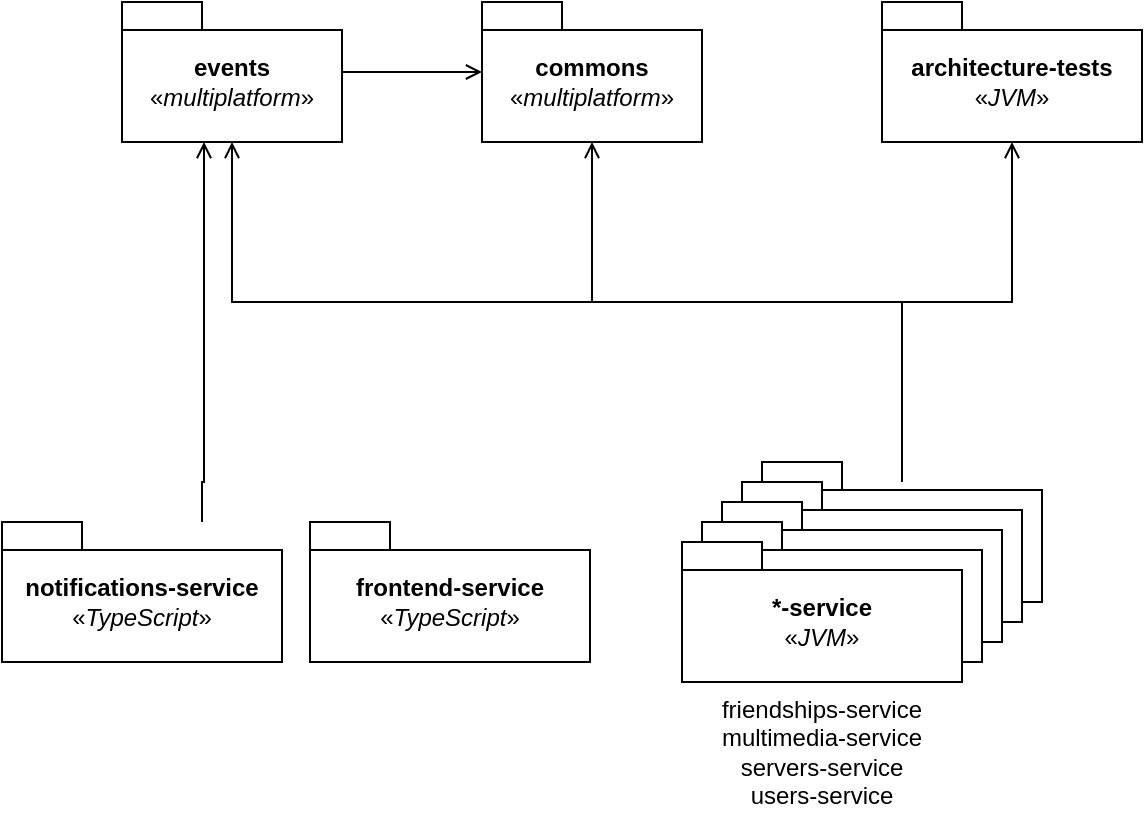 <mxfile version="24.4.10" type="github" pages="2">
  <diagram name="Packages" id="Kdx6LkfQ9gAR5vzQSLro">
    <mxGraphModel dx="701" dy="430" grid="1" gridSize="10" guides="1" tooltips="1" connect="1" arrows="1" fold="1" page="1" pageScale="1" pageWidth="827" pageHeight="1169" math="0" shadow="0">
      <root>
        <mxCell id="0" />
        <mxCell id="1" parent="0" />
        <mxCell id="jar9tloSeOfALYYNpql8-1" value="commons&lt;div&gt;&lt;span style=&quot;font-weight: 400;&quot;&gt;«&lt;i&gt;multiplatform&lt;/i&gt;»&lt;/span&gt;&lt;br style=&quot;font-weight: 400;&quot;&gt;&lt;/div&gt;" style="shape=folder;fontStyle=1;spacingTop=10;tabWidth=40;tabHeight=14;tabPosition=left;html=1;whiteSpace=wrap;" vertex="1" parent="1">
          <mxGeometry x="360" y="140" width="110" height="70" as="geometry" />
        </mxCell>
        <mxCell id="jar9tloSeOfALYYNpql8-7" style="edgeStyle=orthogonalEdgeStyle;rounded=0;orthogonalLoop=1;jettySize=auto;html=1;endArrow=open;endFill=0;" edge="1" parent="1" source="jar9tloSeOfALYYNpql8-3" target="jar9tloSeOfALYYNpql8-1">
          <mxGeometry relative="1" as="geometry" />
        </mxCell>
        <mxCell id="jar9tloSeOfALYYNpql8-3" value="events&lt;div&gt;&lt;span style=&quot;font-weight: 400;&quot;&gt;«&lt;i&gt;multiplatform&lt;/i&gt;»&lt;/span&gt;&lt;br style=&quot;font-weight: 400;&quot;&gt;&lt;/div&gt;" style="shape=folder;fontStyle=1;spacingTop=10;tabWidth=40;tabHeight=14;tabPosition=left;html=1;whiteSpace=wrap;" vertex="1" parent="1">
          <mxGeometry x="180" y="140" width="110" height="70" as="geometry" />
        </mxCell>
        <mxCell id="jar9tloSeOfALYYNpql8-5" value="architecture-tests&lt;br&gt;&lt;div&gt;&lt;span style=&quot;font-weight: 400;&quot;&gt;«&lt;i&gt;JVM&lt;/i&gt;»&lt;/span&gt;&lt;br style=&quot;font-weight: 400;&quot;&gt;&lt;/div&gt;" style="shape=folder;fontStyle=1;spacingTop=10;tabWidth=40;tabHeight=14;tabPosition=left;html=1;whiteSpace=wrap;" vertex="1" parent="1">
          <mxGeometry x="560" y="140" width="130" height="70" as="geometry" />
        </mxCell>
        <mxCell id="jar9tloSeOfALYYNpql8-14" style="edgeStyle=orthogonalEdgeStyle;rounded=0;orthogonalLoop=1;jettySize=auto;html=1;endArrow=open;endFill=0;" edge="1" parent="1" source="jar9tloSeOfALYYNpql8-6" target="jar9tloSeOfALYYNpql8-5">
          <mxGeometry relative="1" as="geometry" />
        </mxCell>
        <mxCell id="jar9tloSeOfALYYNpql8-16" style="edgeStyle=orthogonalEdgeStyle;rounded=0;orthogonalLoop=1;jettySize=auto;html=1;endArrow=open;endFill=0;" edge="1" parent="1" source="jar9tloSeOfALYYNpql8-6" target="jar9tloSeOfALYYNpql8-3">
          <mxGeometry relative="1" as="geometry">
            <Array as="points">
              <mxPoint x="570" y="290" />
              <mxPoint x="235" y="290" />
            </Array>
          </mxGeometry>
        </mxCell>
        <mxCell id="jar9tloSeOfALYYNpql8-6" value="friendships-service&lt;div&gt;&lt;span style=&quot;font-weight: 400;&quot;&gt;«&lt;i&gt;JVM&lt;/i&gt;»&lt;/span&gt;&lt;br style=&quot;font-weight: 400;&quot;&gt;&lt;/div&gt;" style="shape=folder;fontStyle=1;spacingTop=10;tabWidth=40;tabHeight=14;tabPosition=left;html=1;whiteSpace=wrap;" vertex="1" parent="1">
          <mxGeometry x="500" y="370" width="140" height="70" as="geometry" />
        </mxCell>
        <mxCell id="jar9tloSeOfALYYNpql8-8" value="friendships-service&lt;div&gt;&lt;span style=&quot;font-weight: 400;&quot;&gt;«&lt;i&gt;JVM&lt;/i&gt;»&lt;/span&gt;&lt;br style=&quot;font-weight: 400;&quot;&gt;&lt;/div&gt;" style="shape=folder;fontStyle=1;spacingTop=10;tabWidth=40;tabHeight=14;tabPosition=left;html=1;whiteSpace=wrap;" vertex="1" parent="1">
          <mxGeometry x="490" y="380" width="140" height="70" as="geometry" />
        </mxCell>
        <mxCell id="jar9tloSeOfALYYNpql8-9" value="friendships-service&lt;div&gt;&lt;span style=&quot;font-weight: 400;&quot;&gt;«&lt;i&gt;JVM&lt;/i&gt;»&lt;/span&gt;&lt;br style=&quot;font-weight: 400;&quot;&gt;&lt;/div&gt;" style="shape=folder;fontStyle=1;spacingTop=10;tabWidth=40;tabHeight=14;tabPosition=left;html=1;whiteSpace=wrap;" vertex="1" parent="1">
          <mxGeometry x="480" y="390" width="140" height="70" as="geometry" />
        </mxCell>
        <mxCell id="jar9tloSeOfALYYNpql8-10" value="*-service&lt;div&gt;&lt;span style=&quot;font-weight: 400;&quot;&gt;«&lt;i&gt;JVM&lt;/i&gt;»&lt;/span&gt;&lt;br style=&quot;font-weight: 400;&quot;&gt;&lt;/div&gt;" style="shape=folder;fontStyle=1;spacingTop=10;tabWidth=40;tabHeight=14;tabPosition=left;html=1;whiteSpace=wrap;" vertex="1" parent="1">
          <mxGeometry x="470" y="400" width="140" height="70" as="geometry" />
        </mxCell>
        <mxCell id="jar9tloSeOfALYYNpql8-11" value="*-service&lt;div&gt;&lt;span style=&quot;font-weight: 400;&quot;&gt;«&lt;i&gt;JVM&lt;/i&gt;»&lt;/span&gt;&lt;br style=&quot;font-weight: 400;&quot;&gt;&lt;/div&gt;" style="shape=folder;fontStyle=1;spacingTop=10;tabWidth=40;tabHeight=14;tabPosition=left;html=1;whiteSpace=wrap;" vertex="1" parent="1">
          <mxGeometry x="460" y="410" width="140" height="70" as="geometry" />
        </mxCell>
        <mxCell id="jar9tloSeOfALYYNpql8-12" value="friendships-service&lt;div&gt;multimedia-service&lt;br&gt;&lt;/div&gt;&lt;div&gt;servers-service&lt;br&gt;&lt;/div&gt;&lt;div&gt;users-service&lt;br&gt;&lt;/div&gt;" style="text;html=1;align=center;verticalAlign=middle;whiteSpace=wrap;rounded=0;" vertex="1" parent="1">
          <mxGeometry x="460" y="480" width="140" height="70" as="geometry" />
        </mxCell>
        <mxCell id="jar9tloSeOfALYYNpql8-15" style="edgeStyle=orthogonalEdgeStyle;rounded=0;orthogonalLoop=1;jettySize=auto;html=1;entryX=0.5;entryY=1;entryDx=0;entryDy=0;entryPerimeter=0;endArrow=open;endFill=0;" edge="1" parent="1" source="jar9tloSeOfALYYNpql8-8" target="jar9tloSeOfALYYNpql8-1">
          <mxGeometry relative="1" as="geometry">
            <mxPoint x="570" y="370" as="sourcePoint" />
            <Array as="points">
              <mxPoint x="570" y="290" />
              <mxPoint x="415" y="290" />
            </Array>
          </mxGeometry>
        </mxCell>
        <mxCell id="jar9tloSeOfALYYNpql8-18" style="edgeStyle=orthogonalEdgeStyle;rounded=0;orthogonalLoop=1;jettySize=auto;html=1;endArrow=open;endFill=0;" edge="1" parent="1" source="jar9tloSeOfALYYNpql8-17" target="jar9tloSeOfALYYNpql8-3">
          <mxGeometry relative="1" as="geometry">
            <mxPoint x="220" y="400" as="sourcePoint" />
            <mxPoint x="220" y="210" as="targetPoint" />
            <Array as="points">
              <mxPoint x="220" y="380" />
              <mxPoint x="221" y="380" />
            </Array>
          </mxGeometry>
        </mxCell>
        <mxCell id="jar9tloSeOfALYYNpql8-17" value="notifications-service&lt;br&gt;&lt;div&gt;&lt;span style=&quot;font-weight: 400;&quot;&gt;«&lt;i&gt;TypeScript&lt;/i&gt;»&lt;/span&gt;&lt;br style=&quot;font-weight: 400;&quot;&gt;&lt;/div&gt;" style="shape=folder;fontStyle=1;spacingTop=10;tabWidth=40;tabHeight=14;tabPosition=left;html=1;whiteSpace=wrap;" vertex="1" parent="1">
          <mxGeometry x="120" y="400" width="140" height="70" as="geometry" />
        </mxCell>
        <mxCell id="jar9tloSeOfALYYNpql8-19" value="frontend-service&lt;br&gt;&lt;div&gt;&lt;span style=&quot;font-weight: 400;&quot;&gt;«&lt;i&gt;TypeScript&lt;/i&gt;»&lt;/span&gt;&lt;br style=&quot;font-weight: 400;&quot;&gt;&lt;/div&gt;" style="shape=folder;fontStyle=1;spacingTop=10;tabWidth=40;tabHeight=14;tabPosition=left;html=1;whiteSpace=wrap;" vertex="1" parent="1">
          <mxGeometry x="274" y="400" width="140" height="70" as="geometry" />
        </mxCell>
      </root>
    </mxGraphModel>
  </diagram>
  <diagram id="bgms755lfvjANmWSMPIe" name="Business Requirements">
    <mxGraphModel dx="-638" dy="623" grid="1" gridSize="10" guides="1" tooltips="1" connect="1" arrows="1" fold="1" page="1" pageScale="1" pageWidth="827" pageHeight="1169" math="0" shadow="0">
      <root>
        <mxCell id="0" />
        <mxCell id="1" parent="0" />
        <mxCell id="dKAffLGj6Cgi2eWVaMyo-1" value="" style="rounded=1;whiteSpace=wrap;html=1;" vertex="1" parent="1">
          <mxGeometry x="2075.75" y="1720" width="213.5" height="290" as="geometry" />
        </mxCell>
        <mxCell id="dKAffLGj6Cgi2eWVaMyo-2" value="" style="rounded=1;whiteSpace=wrap;html=1;" vertex="1" parent="1">
          <mxGeometry x="2722.25" y="1520" width="213.5" height="300" as="geometry" />
        </mxCell>
        <mxCell id="dKAffLGj6Cgi2eWVaMyo-3" value="" style="rounded=1;whiteSpace=wrap;html=1;" vertex="1" parent="1">
          <mxGeometry x="2052.25" y="1407.5" width="213.5" height="220" as="geometry" />
        </mxCell>
        <mxCell id="dKAffLGj6Cgi2eWVaMyo-4" value="" style="rounded=1;whiteSpace=wrap;html=1;" vertex="1" parent="1">
          <mxGeometry x="2725" y="610" width="395" height="680" as="geometry" />
        </mxCell>
        <mxCell id="dKAffLGj6Cgi2eWVaMyo-5" value="" style="rounded=1;whiteSpace=wrap;html=1;" vertex="1" parent="1">
          <mxGeometry x="2770" y="650" width="330" height="280" as="geometry" />
        </mxCell>
        <mxCell id="dKAffLGj6Cgi2eWVaMyo-6" value="" style="rounded=1;whiteSpace=wrap;html=1;" vertex="1" parent="1">
          <mxGeometry x="2770" y="945" width="330" height="335" as="geometry" />
        </mxCell>
        <mxCell id="dKAffLGj6Cgi2eWVaMyo-7" value="" style="rounded=1;whiteSpace=wrap;html=1;" vertex="1" parent="1">
          <mxGeometry x="2000" y="550" width="290" height="672.5" as="geometry" />
        </mxCell>
        <mxCell id="dKAffLGj6Cgi2eWVaMyo-8" value="" style="rounded=1;whiteSpace=wrap;html=1;" vertex="1" parent="1">
          <mxGeometry x="2030" y="580" width="230" height="193.47" as="geometry" />
        </mxCell>
        <mxCell id="dKAffLGj6Cgi2eWVaMyo-9" value="" style="rounded=1;whiteSpace=wrap;html=1;" vertex="1" parent="1">
          <mxGeometry x="2030" y="780" width="230" height="254.88" as="geometry" />
        </mxCell>
        <mxCell id="dKAffLGj6Cgi2eWVaMyo-10" value="" style="rounded=1;whiteSpace=wrap;html=1;" vertex="1" parent="1">
          <mxGeometry x="2030" y="1040" width="230" height="174.88" as="geometry" />
        </mxCell>
        <mxCell id="dKAffLGj6Cgi2eWVaMyo-11" value="" style="rounded=1;whiteSpace=wrap;html=1;" vertex="1" parent="1">
          <mxGeometry x="2051.25" y="220" width="213.5" height="200" as="geometry" />
        </mxCell>
        <mxCell id="dKAffLGj6Cgi2eWVaMyo-12" style="rounded=0;orthogonalLoop=1;jettySize=auto;html=1;startSize=10;endSize=10;endArrow=none;endFill=0;" edge="1" parent="1" target="dKAffLGj6Cgi2eWVaMyo-16">
          <mxGeometry relative="1" as="geometry">
            <mxPoint x="1930" y="870" as="sourcePoint" />
          </mxGeometry>
        </mxCell>
        <mxCell id="dKAffLGj6Cgi2eWVaMyo-13" style="rounded=0;orthogonalLoop=1;jettySize=auto;html=1;startSize=10;endSize=10;endArrow=none;endFill=0;entryX=0;entryY=0.5;entryDx=0;entryDy=0;" edge="1" parent="1" target="dKAffLGj6Cgi2eWVaMyo-14">
          <mxGeometry relative="1" as="geometry">
            <mxPoint x="2010" y="340" as="sourcePoint" />
          </mxGeometry>
        </mxCell>
        <mxCell id="dKAffLGj6Cgi2eWVaMyo-14" value="Login" style="ellipse;whiteSpace=wrap;html=1;shadow=1;" vertex="1" parent="1">
          <mxGeometry x="2088" y="260" width="140" height="70" as="geometry" />
        </mxCell>
        <mxCell id="dKAffLGj6Cgi2eWVaMyo-15" value="Send friend request" style="ellipse;whiteSpace=wrap;html=1;shadow=1;" vertex="1" parent="1">
          <mxGeometry x="2064.5" y="794.25" width="140" height="70" as="geometry" />
        </mxCell>
        <mxCell id="dKAffLGj6Cgi2eWVaMyo-16" value="Get notifications" style="ellipse;whiteSpace=wrap;html=1;shadow=1;" vertex="1" parent="1">
          <mxGeometry x="2065" y="678" width="140" height="70" as="geometry" />
        </mxCell>
        <mxCell id="dKAffLGj6Cgi2eWVaMyo-17" value="&lt;font style=&quot;font-size: 32px;&quot;&gt;&lt;b&gt;Utente 1&lt;/b&gt;&lt;/font&gt;" style="text;html=1;align=center;verticalAlign=middle;resizable=0;points=[];autosize=1;strokeColor=none;fillColor=none;" vertex="1" parent="1">
          <mxGeometry x="2075.75" y="120" width="150" height="50" as="geometry" />
        </mxCell>
        <mxCell id="dKAffLGj6Cgi2eWVaMyo-18" style="rounded=0;orthogonalLoop=1;jettySize=auto;html=1;entryX=0;entryY=0.5;entryDx=0;entryDy=0;endArrow=none;endFill=0;" edge="1" parent="1" target="dKAffLGj6Cgi2eWVaMyo-20">
          <mxGeometry relative="1" as="geometry">
            <mxPoint x="1940" y="970" as="sourcePoint" />
          </mxGeometry>
        </mxCell>
        <mxCell id="dKAffLGj6Cgi2eWVaMyo-19" style="rounded=0;orthogonalLoop=1;jettySize=auto;html=1;endArrow=none;endFill=0;entryX=0;entryY=0.5;entryDx=0;entryDy=0;" edge="1" parent="1" target="dKAffLGj6Cgi2eWVaMyo-21">
          <mxGeometry relative="1" as="geometry">
            <mxPoint x="1940" y="970" as="sourcePoint" />
          </mxGeometry>
        </mxCell>
        <mxCell id="dKAffLGj6Cgi2eWVaMyo-20" value="Create a server" style="ellipse;whiteSpace=wrap;html=1;shadow=1;" vertex="1" parent="1">
          <mxGeometry x="2064.5" y="1050" width="140" height="70" as="geometry" />
        </mxCell>
        <mxCell id="dKAffLGj6Cgi2eWVaMyo-21" value="Join a server" style="ellipse;whiteSpace=wrap;html=1;shadow=1;" vertex="1" parent="1">
          <mxGeometry x="2064.5" y="1130" width="140" height="70" as="geometry" />
        </mxCell>
        <mxCell id="dKAffLGj6Cgi2eWVaMyo-22" style="rounded=0;orthogonalLoop=1;jettySize=auto;html=1;entryX=0;entryY=0.5;entryDx=0;entryDy=0;endArrow=none;endFill=0;" edge="1" parent="1" target="dKAffLGj6Cgi2eWVaMyo-25">
          <mxGeometry relative="1" as="geometry">
            <mxPoint x="2660" y="980" as="sourcePoint" />
          </mxGeometry>
        </mxCell>
        <mxCell id="dKAffLGj6Cgi2eWVaMyo-23" style="rounded=0;orthogonalLoop=1;jettySize=auto;html=1;entryX=0;entryY=0.5;entryDx=0;entryDy=0;endArrow=none;endFill=0;" edge="1" parent="1" target="dKAffLGj6Cgi2eWVaMyo-26">
          <mxGeometry relative="1" as="geometry">
            <mxPoint x="2660" y="980" as="sourcePoint" />
          </mxGeometry>
        </mxCell>
        <mxCell id="dKAffLGj6Cgi2eWVaMyo-24" style="rounded=0;orthogonalLoop=1;jettySize=auto;html=1;entryX=0;entryY=0.5;entryDx=0;entryDy=0;endArrow=none;endFill=0;" edge="1" parent="1" target="dKAffLGj6Cgi2eWVaMyo-67">
          <mxGeometry relative="1" as="geometry">
            <mxPoint x="2660" y="980" as="sourcePoint" />
          </mxGeometry>
        </mxCell>
        <mxCell id="dKAffLGj6Cgi2eWVaMyo-25" value="Delete a server" style="ellipse;whiteSpace=wrap;html=1;shadow=1;" vertex="1" parent="1">
          <mxGeometry x="2800" y="743" width="140" height="70" as="geometry" />
        </mxCell>
        <mxCell id="dKAffLGj6Cgi2eWVaMyo-26" value="Update server info" style="ellipse;whiteSpace=wrap;html=1;shadow=1;" vertex="1" parent="1">
          <mxGeometry x="2800" y="660" width="140" height="70" as="geometry" />
        </mxCell>
        <mxCell id="dKAffLGj6Cgi2eWVaMyo-27" style="rounded=0;orthogonalLoop=1;jettySize=auto;html=1;entryX=0;entryY=0.5;entryDx=0;entryDy=0;endArrow=none;endFill=0;" edge="1" parent="1" target="dKAffLGj6Cgi2eWVaMyo-31">
          <mxGeometry relative="1" as="geometry">
            <mxPoint x="2660" y="1000" as="sourcePoint" />
          </mxGeometry>
        </mxCell>
        <mxCell id="dKAffLGj6Cgi2eWVaMyo-28" style="rounded=0;orthogonalLoop=1;jettySize=auto;html=1;endArrow=none;endFill=0;entryX=0;entryY=0.5;entryDx=0;entryDy=0;" edge="1" parent="1" target="dKAffLGj6Cgi2eWVaMyo-34">
          <mxGeometry relative="1" as="geometry">
            <mxPoint x="2865" y="980" as="targetPoint" />
            <mxPoint x="2660" y="1000" as="sourcePoint" />
          </mxGeometry>
        </mxCell>
        <mxCell id="dKAffLGj6Cgi2eWVaMyo-29" value="Create a channel" style="ellipse;whiteSpace=wrap;html=1;shadow=1;" vertex="1" parent="1">
          <mxGeometry x="2950" y="1110" width="140" height="70" as="geometry" />
        </mxCell>
        <mxCell id="dKAffLGj6Cgi2eWVaMyo-30" style="rounded=0;orthogonalLoop=1;jettySize=auto;html=1;endArrow=open;endFill=0;strokeWidth=1;dashed=1;edgeStyle=orthogonalEdgeStyle;entryX=0.5;entryY=0;entryDx=0;entryDy=0;" edge="1" parent="1" source="dKAffLGj6Cgi2eWVaMyo-31" target="dKAffLGj6Cgi2eWVaMyo-29">
          <mxGeometry relative="1" as="geometry" />
        </mxCell>
        <mxCell id="dKAffLGj6Cgi2eWVaMyo-31" value="Create a text channel" style="ellipse;whiteSpace=wrap;html=1;shadow=1;" vertex="1" parent="1">
          <mxGeometry x="2800" y="1040" width="140" height="70" as="geometry" />
        </mxCell>
        <mxCell id="dKAffLGj6Cgi2eWVaMyo-32" style="rounded=0;orthogonalLoop=1;jettySize=auto;html=1;endArrow=open;endFill=0;strokeWidth=1;dashed=1;edgeStyle=orthogonalEdgeStyle;" edge="1" parent="1" source="dKAffLGj6Cgi2eWVaMyo-34" target="dKAffLGj6Cgi2eWVaMyo-29">
          <mxGeometry relative="1" as="geometry" />
        </mxCell>
        <mxCell id="dKAffLGj6Cgi2eWVaMyo-33" value="&amp;lt;&amp;lt;include&amp;gt;&amp;gt;" style="edgeLabel;html=1;align=center;verticalAlign=middle;resizable=0;points=[];" vertex="1" connectable="0" parent="dKAffLGj6Cgi2eWVaMyo-32">
          <mxGeometry x="-0.019" y="2" relative="1" as="geometry">
            <mxPoint x="-2" y="36" as="offset" />
          </mxGeometry>
        </mxCell>
        <mxCell id="dKAffLGj6Cgi2eWVaMyo-34" value="Create a multimedia channel" style="ellipse;whiteSpace=wrap;html=1;" vertex="1" parent="1">
          <mxGeometry x="2800" y="957.88" width="140" height="70" as="geometry" />
        </mxCell>
        <mxCell id="dKAffLGj6Cgi2eWVaMyo-35" style="rounded=0;orthogonalLoop=1;jettySize=auto;html=1;entryX=0;entryY=0.5;entryDx=0;entryDy=0;endArrow=none;endFill=0;" edge="1" parent="1" target="dKAffLGj6Cgi2eWVaMyo-38">
          <mxGeometry relative="1" as="geometry">
            <mxPoint x="2660" y="1000" as="sourcePoint" />
          </mxGeometry>
        </mxCell>
        <mxCell id="dKAffLGj6Cgi2eWVaMyo-36" style="rounded=0;orthogonalLoop=1;jettySize=auto;html=1;entryX=0;entryY=0.5;entryDx=0;entryDy=0;endArrow=none;endFill=0;" edge="1" parent="1" target="dKAffLGj6Cgi2eWVaMyo-39">
          <mxGeometry relative="1" as="geometry">
            <mxPoint x="2660" y="1000" as="sourcePoint" />
          </mxGeometry>
        </mxCell>
        <mxCell id="dKAffLGj6Cgi2eWVaMyo-37" value="server admin" style="shape=umlActor;verticalLabelPosition=bottom;verticalAlign=top;html=1;outlineConnect=0;horizontal=1;labelPosition=center;align=center;" vertex="1" parent="1">
          <mxGeometry x="2620" y="990.0" width="30" height="60" as="geometry" />
        </mxCell>
        <mxCell id="dKAffLGj6Cgi2eWVaMyo-38" value="Remove a channel" style="ellipse;whiteSpace=wrap;html=1;shadow=1;" vertex="1" parent="1">
          <mxGeometry x="2800" y="1200" width="140" height="70" as="geometry" />
        </mxCell>
        <mxCell id="dKAffLGj6Cgi2eWVaMyo-39" value="Update a channel" style="ellipse;whiteSpace=wrap;html=1;shadow=1;" vertex="1" parent="1">
          <mxGeometry x="2800" y="1120" width="140" height="70" as="geometry" />
        </mxCell>
        <mxCell id="dKAffLGj6Cgi2eWVaMyo-40" style="rounded=0;orthogonalLoop=1;jettySize=auto;html=1;entryX=0;entryY=0.5;entryDx=0;entryDy=0;endArrow=none;endFill=0;" edge="1" parent="1" target="dKAffLGj6Cgi2eWVaMyo-43">
          <mxGeometry relative="1" as="geometry">
            <mxPoint x="2669" y="1675" as="sourcePoint" />
          </mxGeometry>
        </mxCell>
        <mxCell id="dKAffLGj6Cgi2eWVaMyo-41" style="rounded=0;orthogonalLoop=1;jettySize=auto;html=1;entryX=0;entryY=0.5;entryDx=0;entryDy=0;endArrow=none;endFill=0;" edge="1" parent="1" target="dKAffLGj6Cgi2eWVaMyo-42">
          <mxGeometry relative="1" as="geometry">
            <mxPoint x="2669" y="1675" as="sourcePoint" />
          </mxGeometry>
        </mxCell>
        <mxCell id="dKAffLGj6Cgi2eWVaMyo-42" value="Join a multimedia channel" style="ellipse;whiteSpace=wrap;html=1;shadow=1;" vertex="1" parent="1">
          <mxGeometry x="2759" y="1640" width="140" height="70" as="geometry" />
        </mxCell>
        <mxCell id="dKAffLGj6Cgi2eWVaMyo-43" value="Send a message in text channel" style="ellipse;whiteSpace=wrap;html=1;shadow=1;" vertex="1" parent="1">
          <mxGeometry x="2759" y="1550" width="140" height="70" as="geometry" />
        </mxCell>
        <mxCell id="dKAffLGj6Cgi2eWVaMyo-44" value="Server partecipant" style="shape=umlActor;verticalLabelPosition=bottom;verticalAlign=top;html=1;outlineConnect=0;horizontal=1;labelPosition=center;align=center;" vertex="1" parent="1">
          <mxGeometry x="2635" y="1642.5" width="30" height="60" as="geometry" />
        </mxCell>
        <mxCell id="dKAffLGj6Cgi2eWVaMyo-45" style="rounded=0;orthogonalLoop=1;jettySize=auto;html=1;endArrow=none;endFill=0;" edge="1" parent="1" target="dKAffLGj6Cgi2eWVaMyo-51">
          <mxGeometry relative="1" as="geometry">
            <mxPoint x="2002.5" y="1875" as="sourcePoint" />
          </mxGeometry>
        </mxCell>
        <mxCell id="dKAffLGj6Cgi2eWVaMyo-46" style="rounded=0;orthogonalLoop=1;jettySize=auto;html=1;entryX=0;entryY=0.5;entryDx=0;entryDy=0;endArrow=none;endFill=0;" edge="1" parent="1" target="dKAffLGj6Cgi2eWVaMyo-50">
          <mxGeometry relative="1" as="geometry">
            <mxPoint x="2002.5" y="1875" as="sourcePoint" />
          </mxGeometry>
        </mxCell>
        <mxCell id="dKAffLGj6Cgi2eWVaMyo-47" style="rounded=0;orthogonalLoop=1;jettySize=auto;html=1;entryX=0;entryY=0.5;entryDx=0;entryDy=0;endArrow=none;endFill=0;" edge="1" parent="1" target="dKAffLGj6Cgi2eWVaMyo-49">
          <mxGeometry relative="1" as="geometry">
            <mxPoint x="2002.5" y="1875" as="sourcePoint" />
          </mxGeometry>
        </mxCell>
        <mxCell id="dKAffLGj6Cgi2eWVaMyo-48" value="User in session" style="shape=umlActor;verticalLabelPosition=bottom;verticalAlign=top;html=1;outlineConnect=0;horizontal=1;labelPosition=center;align=center;" vertex="1" parent="1">
          <mxGeometry x="1976.5" y="1845" width="30" height="60" as="geometry" />
        </mxCell>
        <mxCell id="dKAffLGj6Cgi2eWVaMyo-49" value="Enable / disable mic" style="ellipse;whiteSpace=wrap;html=1;shadow=1;" vertex="1" parent="1">
          <mxGeometry x="2112.5" y="1760" width="140" height="70" as="geometry" />
        </mxCell>
        <mxCell id="dKAffLGj6Cgi2eWVaMyo-50" value="Exit from session" style="ellipse;whiteSpace=wrap;html=1;shadow=1;" vertex="1" parent="1">
          <mxGeometry x="2112.5" y="1920" width="140" height="70" as="geometry" />
        </mxCell>
        <mxCell id="dKAffLGj6Cgi2eWVaMyo-51" value="Enable / disable webcam" style="ellipse;whiteSpace=wrap;html=1;shadow=1;" vertex="1" parent="1">
          <mxGeometry x="2112.5" y="1840" width="140" height="70" as="geometry" />
        </mxCell>
        <mxCell id="dKAffLGj6Cgi2eWVaMyo-52" value="Accept friend request" style="ellipse;whiteSpace=wrap;html=1;shadow=1;" vertex="1" parent="1">
          <mxGeometry x="2064.5" y="875" width="140" height="70" as="geometry" />
        </mxCell>
        <mxCell id="dKAffLGj6Cgi2eWVaMyo-53" value="Deny friend request" style="ellipse;whiteSpace=wrap;html=1;shadow=1;" vertex="1" parent="1">
          <mxGeometry x="2064.5" y="957.88" width="140" height="70" as="geometry" />
        </mxCell>
        <mxCell id="dKAffLGj6Cgi2eWVaMyo-54" style="rounded=0;orthogonalLoop=1;jettySize=auto;html=1;entryX=0;entryY=0.5;entryDx=0;entryDy=0;endArrow=none;endFill=0;" edge="1" parent="1" target="dKAffLGj6Cgi2eWVaMyo-15">
          <mxGeometry relative="1" as="geometry">
            <mxPoint x="1940" y="910" as="sourcePoint" />
          </mxGeometry>
        </mxCell>
        <mxCell id="dKAffLGj6Cgi2eWVaMyo-55" style="rounded=0;orthogonalLoop=1;jettySize=auto;html=1;entryX=0;entryY=0.5;entryDx=0;entryDy=0;endArrow=none;endFill=0;" edge="1" parent="1" target="dKAffLGj6Cgi2eWVaMyo-52">
          <mxGeometry relative="1" as="geometry">
            <mxPoint x="1940" y="910" as="sourcePoint" />
          </mxGeometry>
        </mxCell>
        <mxCell id="dKAffLGj6Cgi2eWVaMyo-56" style="rounded=0;orthogonalLoop=1;jettySize=auto;html=1;entryX=0;entryY=0.5;entryDx=0;entryDy=0;endArrow=none;endFill=0;" edge="1" parent="1" target="dKAffLGj6Cgi2eWVaMyo-53">
          <mxGeometry relative="1" as="geometry">
            <mxPoint x="1940" y="910" as="sourcePoint" />
          </mxGeometry>
        </mxCell>
        <mxCell id="dKAffLGj6Cgi2eWVaMyo-57" value="Modify user settings" style="ellipse;whiteSpace=wrap;html=1;shadow=1;" vertex="1" parent="1">
          <mxGeometry x="2065" y="597.5" width="140" height="70" as="geometry" />
        </mxCell>
        <mxCell id="dKAffLGj6Cgi2eWVaMyo-58" style="rounded=0;orthogonalLoop=1;jettySize=auto;html=1;exitX=0;exitY=0.5;exitDx=0;exitDy=0;endArrow=none;endFill=0;" edge="1" parent="1" source="dKAffLGj6Cgi2eWVaMyo-57">
          <mxGeometry relative="1" as="geometry">
            <mxPoint x="1930" y="870" as="targetPoint" />
          </mxGeometry>
        </mxCell>
        <mxCell id="dKAffLGj6Cgi2eWVaMyo-59" value="&lt;font style=&quot;font-size: 32px;&quot;&gt;&lt;b&gt;Utente Loggato 2&lt;/b&gt;&lt;/font&gt;" style="text;html=1;align=center;verticalAlign=middle;resizable=0;points=[];autosize=1;strokeColor=none;fillColor=none;" vertex="1" parent="1">
          <mxGeometry x="1991.5" y="470" width="290" height="50" as="geometry" />
        </mxCell>
        <mxCell id="dKAffLGj6Cgi2eWVaMyo-60" value="&lt;font style=&quot;font-size: 32px;&quot;&gt;&lt;b&gt;Utente Con Amico 4&lt;/b&gt;&lt;/font&gt;" style="text;html=1;align=center;verticalAlign=middle;resizable=0;points=[];autosize=1;strokeColor=none;fillColor=none;" vertex="1" parent="1">
          <mxGeometry x="1915" y="1330" width="330" height="50" as="geometry" />
        </mxCell>
        <mxCell id="dKAffLGj6Cgi2eWVaMyo-61" style="rounded=0;orthogonalLoop=1;jettySize=auto;html=1;entryX=0;entryY=0.5;entryDx=0;entryDy=0;endArrow=none;endFill=0;" edge="1" parent="1" target="dKAffLGj6Cgi2eWVaMyo-64">
          <mxGeometry relative="1" as="geometry">
            <mxPoint x="2010" y="1572.5" as="sourcePoint" />
          </mxGeometry>
        </mxCell>
        <mxCell id="dKAffLGj6Cgi2eWVaMyo-62" style="rounded=0;orthogonalLoop=1;jettySize=auto;html=1;entryX=0.029;entryY=0.614;entryDx=0;entryDy=0;endArrow=none;endFill=0;entryPerimeter=0;" edge="1" parent="1" target="dKAffLGj6Cgi2eWVaMyo-63">
          <mxGeometry relative="1" as="geometry">
            <mxPoint x="2010" y="1572.5" as="sourcePoint" />
          </mxGeometry>
        </mxCell>
        <mxCell id="dKAffLGj6Cgi2eWVaMyo-63" value="Send message to friend" style="ellipse;whiteSpace=wrap;html=1;shadow=1;" vertex="1" parent="1">
          <mxGeometry x="2088" y="1537.5" width="140" height="70" as="geometry" />
        </mxCell>
        <mxCell id="dKAffLGj6Cgi2eWVaMyo-64" value="Join a session with friend" style="ellipse;whiteSpace=wrap;html=1;shadow=1;" vertex="1" parent="1">
          <mxGeometry x="2088" y="1452.5" width="142" height="70" as="geometry" />
        </mxCell>
        <mxCell id="dKAffLGj6Cgi2eWVaMyo-65" value="&lt;font style=&quot;font-size: 32px;&quot;&gt;&lt;b&gt;Utente in Sessione Multimediale 6&lt;br&gt;&lt;/b&gt;&lt;/font&gt;" style="text;html=1;align=center;verticalAlign=middle;resizable=0;points=[];autosize=1;strokeColor=none;fillColor=none;" vertex="1" parent="1">
          <mxGeometry x="1808" y="1660" width="540" height="50" as="geometry" />
        </mxCell>
        <mxCell id="dKAffLGj6Cgi2eWVaMyo-66" value="&lt;span style=&quot;font-size: 32px;&quot;&gt;&lt;b&gt;Amministratore Server 3&lt;/b&gt;&lt;/span&gt;" style="text;html=1;align=center;verticalAlign=middle;resizable=0;points=[];autosize=1;strokeColor=none;fillColor=none;" vertex="1" parent="1">
          <mxGeometry x="2635" y="510" width="390" height="50" as="geometry" />
        </mxCell>
        <mxCell id="dKAffLGj6Cgi2eWVaMyo-67" value="kick user from server" style="ellipse;whiteSpace=wrap;html=1;shadow=1;" vertex="1" parent="1">
          <mxGeometry x="2800" y="830" width="140" height="70" as="geometry" />
        </mxCell>
        <mxCell id="dKAffLGj6Cgi2eWVaMyo-68" value="&lt;font style=&quot;font-size: 32px;&quot;&gt;&lt;b&gt;Partecipante server 5&lt;/b&gt;&lt;/font&gt;" style="text;html=1;align=center;verticalAlign=middle;resizable=0;points=[];autosize=1;strokeColor=none;fillColor=none;" vertex="1" parent="1">
          <mxGeometry x="2595" y="1420" width="350" height="50" as="geometry" />
        </mxCell>
        <mxCell id="dKAffLGj6Cgi2eWVaMyo-69" style="edgeStyle=orthogonalEdgeStyle;rounded=0;orthogonalLoop=1;jettySize=auto;html=1;endArrow=block;endFill=0;startSize=6;endSize=10;" edge="1" parent="1" source="dKAffLGj6Cgi2eWVaMyo-70">
          <mxGeometry relative="1" as="geometry">
            <mxPoint x="1915" y="800" as="targetPoint" />
            <mxPoint x="1915" y="860" as="sourcePoint" />
          </mxGeometry>
        </mxCell>
        <mxCell id="dKAffLGj6Cgi2eWVaMyo-70" value="Auth user" style="shape=umlActor;verticalLabelPosition=bottom;verticalAlign=top;html=1;outlineConnect=0;" vertex="1" parent="1">
          <mxGeometry x="1900" y="880" width="30" height="60" as="geometry" />
        </mxCell>
        <mxCell id="dKAffLGj6Cgi2eWVaMyo-71" value="User with friend" style="shape=umlActor;verticalLabelPosition=bottom;verticalAlign=top;html=1;outlineConnect=0;horizontal=1;labelPosition=center;align=center;" vertex="1" parent="1">
          <mxGeometry x="1976.5" y="1537.5" width="30" height="60" as="geometry" />
        </mxCell>
        <mxCell id="dKAffLGj6Cgi2eWVaMyo-72" style="rounded=0;orthogonalLoop=1;jettySize=auto;html=1;endArrow=none;endFill=0;" edge="1" parent="1" target="dKAffLGj6Cgi2eWVaMyo-107">
          <mxGeometry relative="1" as="geometry">
            <mxPoint x="2010" y="340" as="sourcePoint" />
          </mxGeometry>
        </mxCell>
        <mxCell id="dKAffLGj6Cgi2eWVaMyo-73" value="User" style="shape=umlActor;verticalLabelPosition=bottom;verticalAlign=top;html=1;outlineConnect=0;" vertex="1" parent="1">
          <mxGeometry x="1976.5" y="304.65" width="30" height="60" as="geometry" />
        </mxCell>
        <mxCell id="dKAffLGj6Cgi2eWVaMyo-74" value="Piper-kt" style="text;html=1;align=center;verticalAlign=middle;resizable=0;points=[];autosize=1;strokeColor=none;fillColor=none;" vertex="1" parent="1">
          <mxGeometry x="2123" y="220" width="70" height="30" as="geometry" />
        </mxCell>
        <mxCell id="dKAffLGj6Cgi2eWVaMyo-75" value="User" style="shape=umlActor;verticalLabelPosition=bottom;verticalAlign=top;html=1;outlineConnect=0;" vertex="1" parent="1">
          <mxGeometry x="1900" y="720" width="30" height="60" as="geometry" />
        </mxCell>
        <mxCell id="dKAffLGj6Cgi2eWVaMyo-76" value="Server" style="text;html=1;align=center;verticalAlign=middle;resizable=0;points=[];autosize=1;strokeColor=none;fillColor=none;" vertex="1" parent="1">
          <mxGeometry x="2200" y="1040" width="60" height="30" as="geometry" />
        </mxCell>
        <mxCell id="dKAffLGj6Cgi2eWVaMyo-77" value="Friendship" style="text;html=1;align=center;verticalAlign=middle;resizable=0;points=[];autosize=1;strokeColor=none;fillColor=none;" vertex="1" parent="1">
          <mxGeometry x="2185" y="786.25" width="80" height="30" as="geometry" />
        </mxCell>
        <mxCell id="dKAffLGj6Cgi2eWVaMyo-78" value="Piper-kt" style="text;html=1;align=center;verticalAlign=middle;resizable=0;points=[];autosize=1;strokeColor=none;fillColor=none;" vertex="1" parent="1">
          <mxGeometry x="2100.5" y="550" width="70" height="30" as="geometry" />
        </mxCell>
        <mxCell id="dKAffLGj6Cgi2eWVaMyo-79" value="User" style="text;html=1;align=center;verticalAlign=middle;resizable=0;points=[];autosize=1;strokeColor=none;fillColor=none;" vertex="1" parent="1">
          <mxGeometry x="2200" y="585" width="50" height="30" as="geometry" />
        </mxCell>
        <mxCell id="dKAffLGj6Cgi2eWVaMyo-80" style="rounded=0;orthogonalLoop=1;jettySize=auto;html=1;entryX=1;entryY=0.5;entryDx=0;entryDy=0;endArrow=none;endFill=0;" edge="1" parent="1" source="dKAffLGj6Cgi2eWVaMyo-83" target="dKAffLGj6Cgi2eWVaMyo-15">
          <mxGeometry relative="1" as="geometry" />
        </mxCell>
        <mxCell id="dKAffLGj6Cgi2eWVaMyo-81" style="rounded=0;orthogonalLoop=1;jettySize=auto;html=1;endArrow=none;endFill=0;" edge="1" parent="1" source="dKAffLGj6Cgi2eWVaMyo-83" target="dKAffLGj6Cgi2eWVaMyo-52">
          <mxGeometry relative="1" as="geometry" />
        </mxCell>
        <mxCell id="dKAffLGj6Cgi2eWVaMyo-82" style="rounded=0;orthogonalLoop=1;jettySize=auto;html=1;entryX=1;entryY=0.5;entryDx=0;entryDy=0;endArrow=none;endFill=0;" edge="1" parent="1" source="dKAffLGj6Cgi2eWVaMyo-83" target="dKAffLGj6Cgi2eWVaMyo-53">
          <mxGeometry relative="1" as="geometry" />
        </mxCell>
        <mxCell id="dKAffLGj6Cgi2eWVaMyo-83" value="Auth user" style="shape=umlActor;verticalLabelPosition=bottom;verticalAlign=top;html=1;outlineConnect=0;" vertex="1" parent="1">
          <mxGeometry x="2360" y="880" width="30" height="60" as="geometry" />
        </mxCell>
        <mxCell id="dKAffLGj6Cgi2eWVaMyo-84" value="Piper-kt" style="text;html=1;align=center;verticalAlign=middle;resizable=0;points=[];autosize=1;strokeColor=none;fillColor=none;" vertex="1" parent="1">
          <mxGeometry x="2895" y="610" width="70" height="30" as="geometry" />
        </mxCell>
        <mxCell id="dKAffLGj6Cgi2eWVaMyo-85" value="Server administration" style="text;html=1;align=center;verticalAlign=middle;resizable=0;points=[];autosize=1;strokeColor=none;fillColor=none;" vertex="1" parent="1">
          <mxGeometry x="2935" y="661.73" width="140" height="30" as="geometry" />
        </mxCell>
        <mxCell id="dKAffLGj6Cgi2eWVaMyo-86" value="Channel administration" style="text;html=1;align=center;verticalAlign=middle;resizable=0;points=[];autosize=1;strokeColor=none;fillColor=none;" vertex="1" parent="1">
          <mxGeometry x="2920" y="955" width="150" height="30" as="geometry" />
        </mxCell>
        <mxCell id="dKAffLGj6Cgi2eWVaMyo-87" style="rounded=0;orthogonalLoop=1;jettySize=auto;html=1;endArrow=block;endFill=0;startSize=6;endSize=10;" edge="1" parent="1">
          <mxGeometry relative="1" as="geometry">
            <mxPoint x="2670" y="850" as="targetPoint" />
            <mxPoint x="2635" y="980" as="sourcePoint" />
          </mxGeometry>
        </mxCell>
        <mxCell id="dKAffLGj6Cgi2eWVaMyo-88" value="auth user" style="shape=umlActor;verticalLabelPosition=bottom;verticalAlign=top;html=1;outlineConnect=0;" vertex="1" parent="1">
          <mxGeometry x="2660" y="760" width="30" height="60" as="geometry" />
        </mxCell>
        <mxCell id="dKAffLGj6Cgi2eWVaMyo-89" value="Piper-kt" style="text;html=1;align=center;verticalAlign=middle;resizable=0;points=[];autosize=1;strokeColor=none;fillColor=none;" vertex="1" parent="1">
          <mxGeometry x="2124" y="1407.5" width="70" height="30" as="geometry" />
        </mxCell>
        <mxCell id="dKAffLGj6Cgi2eWVaMyo-90" style="edgeStyle=orthogonalEdgeStyle;rounded=0;orthogonalLoop=1;jettySize=auto;html=1;endArrow=block;endFill=0;startSize=6;endSize=10;" edge="1" parent="1">
          <mxGeometry relative="1" as="geometry">
            <mxPoint x="1992" y="1500" as="targetPoint" />
            <mxPoint x="1991.5" y="1537.5" as="sourcePoint" />
          </mxGeometry>
        </mxCell>
        <mxCell id="dKAffLGj6Cgi2eWVaMyo-91" value="auth user" style="shape=umlActor;verticalLabelPosition=bottom;verticalAlign=top;html=1;outlineConnect=0;" vertex="1" parent="1">
          <mxGeometry x="1976.5" y="1415" width="30" height="60" as="geometry" />
        </mxCell>
        <mxCell id="dKAffLGj6Cgi2eWVaMyo-92" style="rounded=0;orthogonalLoop=1;jettySize=auto;html=1;entryX=1;entryY=0.5;entryDx=0;entryDy=0;endArrow=none;endFill=0;" edge="1" parent="1" target="dKAffLGj6Cgi2eWVaMyo-64">
          <mxGeometry relative="1" as="geometry">
            <mxPoint x="2330" y="1567.5" as="sourcePoint" />
          </mxGeometry>
        </mxCell>
        <mxCell id="dKAffLGj6Cgi2eWVaMyo-93" style="rounded=0;orthogonalLoop=1;jettySize=auto;html=1;endArrow=none;endFill=0;" edge="1" parent="1" source="dKAffLGj6Cgi2eWVaMyo-94" target="dKAffLGj6Cgi2eWVaMyo-63">
          <mxGeometry relative="1" as="geometry" />
        </mxCell>
        <mxCell id="dKAffLGj6Cgi2eWVaMyo-94" value="friend" style="shape=umlActor;verticalLabelPosition=bottom;verticalAlign=top;html=1;outlineConnect=0;horizontal=1;labelPosition=center;align=center;" vertex="1" parent="1">
          <mxGeometry x="2330" y="1537.5" width="30" height="60" as="geometry" />
        </mxCell>
        <mxCell id="dKAffLGj6Cgi2eWVaMyo-95" style="edgeStyle=orthogonalEdgeStyle;rounded=0;orthogonalLoop=1;jettySize=auto;html=1;endArrow=block;endFill=0;startSize=6;endSize=10;" edge="1" parent="1">
          <mxGeometry relative="1" as="geometry">
            <mxPoint x="2345.5" y="1500" as="targetPoint" />
            <mxPoint x="2345" y="1537.5" as="sourcePoint" />
          </mxGeometry>
        </mxCell>
        <mxCell id="dKAffLGj6Cgi2eWVaMyo-96" value="auth user" style="shape=umlActor;verticalLabelPosition=bottom;verticalAlign=top;html=1;outlineConnect=0;" vertex="1" parent="1">
          <mxGeometry x="2330" y="1415" width="30" height="60" as="geometry" />
        </mxCell>
        <mxCell id="dKAffLGj6Cgi2eWVaMyo-97" value="Piper-kt" style="text;html=1;align=center;verticalAlign=middle;resizable=0;points=[];autosize=1;strokeColor=none;fillColor=none;" vertex="1" parent="1">
          <mxGeometry x="2794" y="1520" width="70" height="30" as="geometry" />
        </mxCell>
        <mxCell id="dKAffLGj6Cgi2eWVaMyo-98" value="Piper-kt" style="text;html=1;align=center;verticalAlign=middle;resizable=0;points=[];autosize=1;strokeColor=none;fillColor=none;" vertex="1" parent="1">
          <mxGeometry x="2147.5" y="1720" width="70" height="30" as="geometry" />
        </mxCell>
        <mxCell id="dKAffLGj6Cgi2eWVaMyo-99" style="edgeStyle=orthogonalEdgeStyle;rounded=0;orthogonalLoop=1;jettySize=auto;html=1;endArrow=block;endFill=0;startSize=6;endSize=10;" edge="1" parent="1">
          <mxGeometry relative="1" as="geometry">
            <mxPoint x="2650.5" y="1605" as="targetPoint" />
            <mxPoint x="2650" y="1642.5" as="sourcePoint" />
          </mxGeometry>
        </mxCell>
        <mxCell id="dKAffLGj6Cgi2eWVaMyo-100" value="auth user" style="shape=umlActor;verticalLabelPosition=bottom;verticalAlign=top;html=1;outlineConnect=0;" vertex="1" parent="1">
          <mxGeometry x="2635" y="1520" width="30" height="60" as="geometry" />
        </mxCell>
        <mxCell id="dKAffLGj6Cgi2eWVaMyo-101" style="edgeStyle=orthogonalEdgeStyle;rounded=0;orthogonalLoop=1;jettySize=auto;html=1;endArrow=block;endFill=0;startSize=6;endSize=10;" edge="1" parent="1">
          <mxGeometry relative="1" as="geometry">
            <mxPoint x="1991.75" y="1807.48" as="targetPoint" />
            <mxPoint x="1991.25" y="1844.98" as="sourcePoint" />
          </mxGeometry>
        </mxCell>
        <mxCell id="dKAffLGj6Cgi2eWVaMyo-102" value="auth user" style="shape=umlActor;verticalLabelPosition=bottom;verticalAlign=top;html=1;outlineConnect=0;" vertex="1" parent="1">
          <mxGeometry x="1976.5" y="1725" width="30" height="60" as="geometry" />
        </mxCell>
        <mxCell id="dKAffLGj6Cgi2eWVaMyo-103" style="edgeStyle=orthogonalEdgeStyle;rounded=0;orthogonalLoop=1;jettySize=auto;html=1;endArrow=block;endFill=0;startSize=6;endSize=10;" edge="1" parent="1">
          <mxGeometry relative="1" as="geometry">
            <mxPoint x="2375" y="800" as="targetPoint" />
            <mxPoint x="2375" y="880" as="sourcePoint" />
          </mxGeometry>
        </mxCell>
        <mxCell id="dKAffLGj6Cgi2eWVaMyo-104" value="User" style="shape=umlActor;verticalLabelPosition=bottom;verticalAlign=top;html=1;outlineConnect=0;" vertex="1" parent="1">
          <mxGeometry x="2360" y="720" width="30" height="60" as="geometry" />
        </mxCell>
        <mxCell id="dKAffLGj6Cgi2eWVaMyo-105" value="server partecipant" style="shape=umlActor;verticalLabelPosition=bottom;verticalAlign=top;html=1;outlineConnect=0;horizontal=1;labelPosition=center;align=center;" vertex="1" parent="1">
          <mxGeometry x="2550" y="761.25" width="30" height="60" as="geometry" />
        </mxCell>
        <mxCell id="dKAffLGj6Cgi2eWVaMyo-106" style="rounded=0;orthogonalLoop=1;jettySize=auto;html=1;endArrow=block;endFill=0;startSize=6;endSize=10;" edge="1" parent="1">
          <mxGeometry relative="1" as="geometry">
            <mxPoint x="2570" y="850" as="targetPoint" />
            <mxPoint x="2635" y="980" as="sourcePoint" />
          </mxGeometry>
        </mxCell>
        <mxCell id="dKAffLGj6Cgi2eWVaMyo-107" value="Signup" style="ellipse;whiteSpace=wrap;html=1;shadow=1;" vertex="1" parent="1">
          <mxGeometry x="2088" y="340" width="140" height="70" as="geometry" />
        </mxCell>
        <mxCell id="dKAffLGj6Cgi2eWVaMyo-108" value="Leave the server" style="ellipse;whiteSpace=wrap;html=1;shadow=1;" vertex="1" parent="1">
          <mxGeometry x="2759" y="1730" width="140" height="70" as="geometry" />
        </mxCell>
        <mxCell id="dKAffLGj6Cgi2eWVaMyo-109" style="rounded=0;orthogonalLoop=1;jettySize=auto;html=1;endArrow=none;endFill=0;entryX=0;entryY=0.5;entryDx=0;entryDy=0;" edge="1" parent="1" target="dKAffLGj6Cgi2eWVaMyo-108">
          <mxGeometry relative="1" as="geometry">
            <mxPoint x="2669" y="1674.71" as="sourcePoint" />
            <mxPoint x="2759" y="1674.71" as="targetPoint" />
          </mxGeometry>
        </mxCell>
      </root>
    </mxGraphModel>
  </diagram>
</mxfile>
